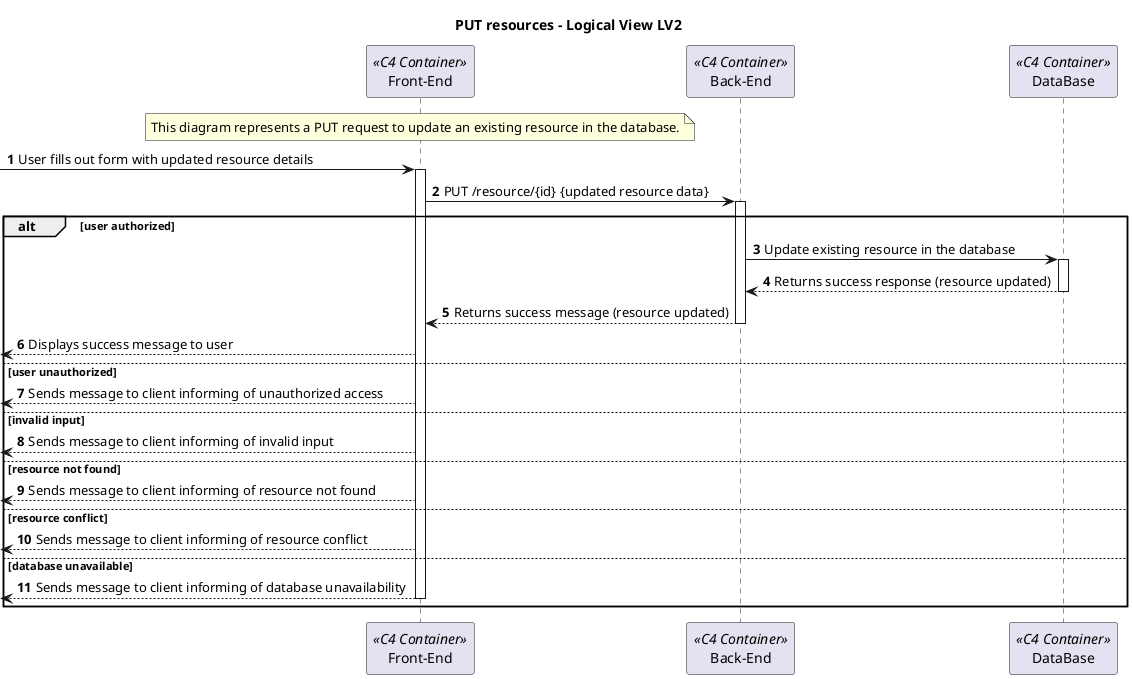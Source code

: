 @startuml Process View - Level 3

autonumber
skinparam packageStyle rect

title PUT resources - Logical View LV2

participant "Front-End" as FE <<C4 Container>>
participant "Back-End" as BE <<C4 Container>>
participant "DataBase" as DB <<C4 Container>>

note over FE
This diagram represents a PUT request to update an existing resource in the database.
end note

-> FE: User fills out form with updated resource details
activate FE
FE -> BE: PUT /resource/{id} {updated resource data}
activate BE
alt user authorized

    BE -> DB: Update existing resource in the database
    activate DB
    DB --> BE: Returns success response (resource updated)
    deactivate DB

    BE --> FE: Returns success message (resource updated)
    deactivate BE
    <-- FE : Displays success message to user

else user unauthorized
    <-- FE: Sends message to client informing of unauthorized access

else invalid input
    <-- FE: Sends message to client informing of invalid input

else resource not found
    <-- FE: Sends message to client informing of resource not found

else resource conflict
    <-- FE: Sends message to client informing of resource conflict

else database unavailable
    <-- FE: Sends message to client informing of database unavailability

deactivate

end alt
deactivate FE

@enduml
